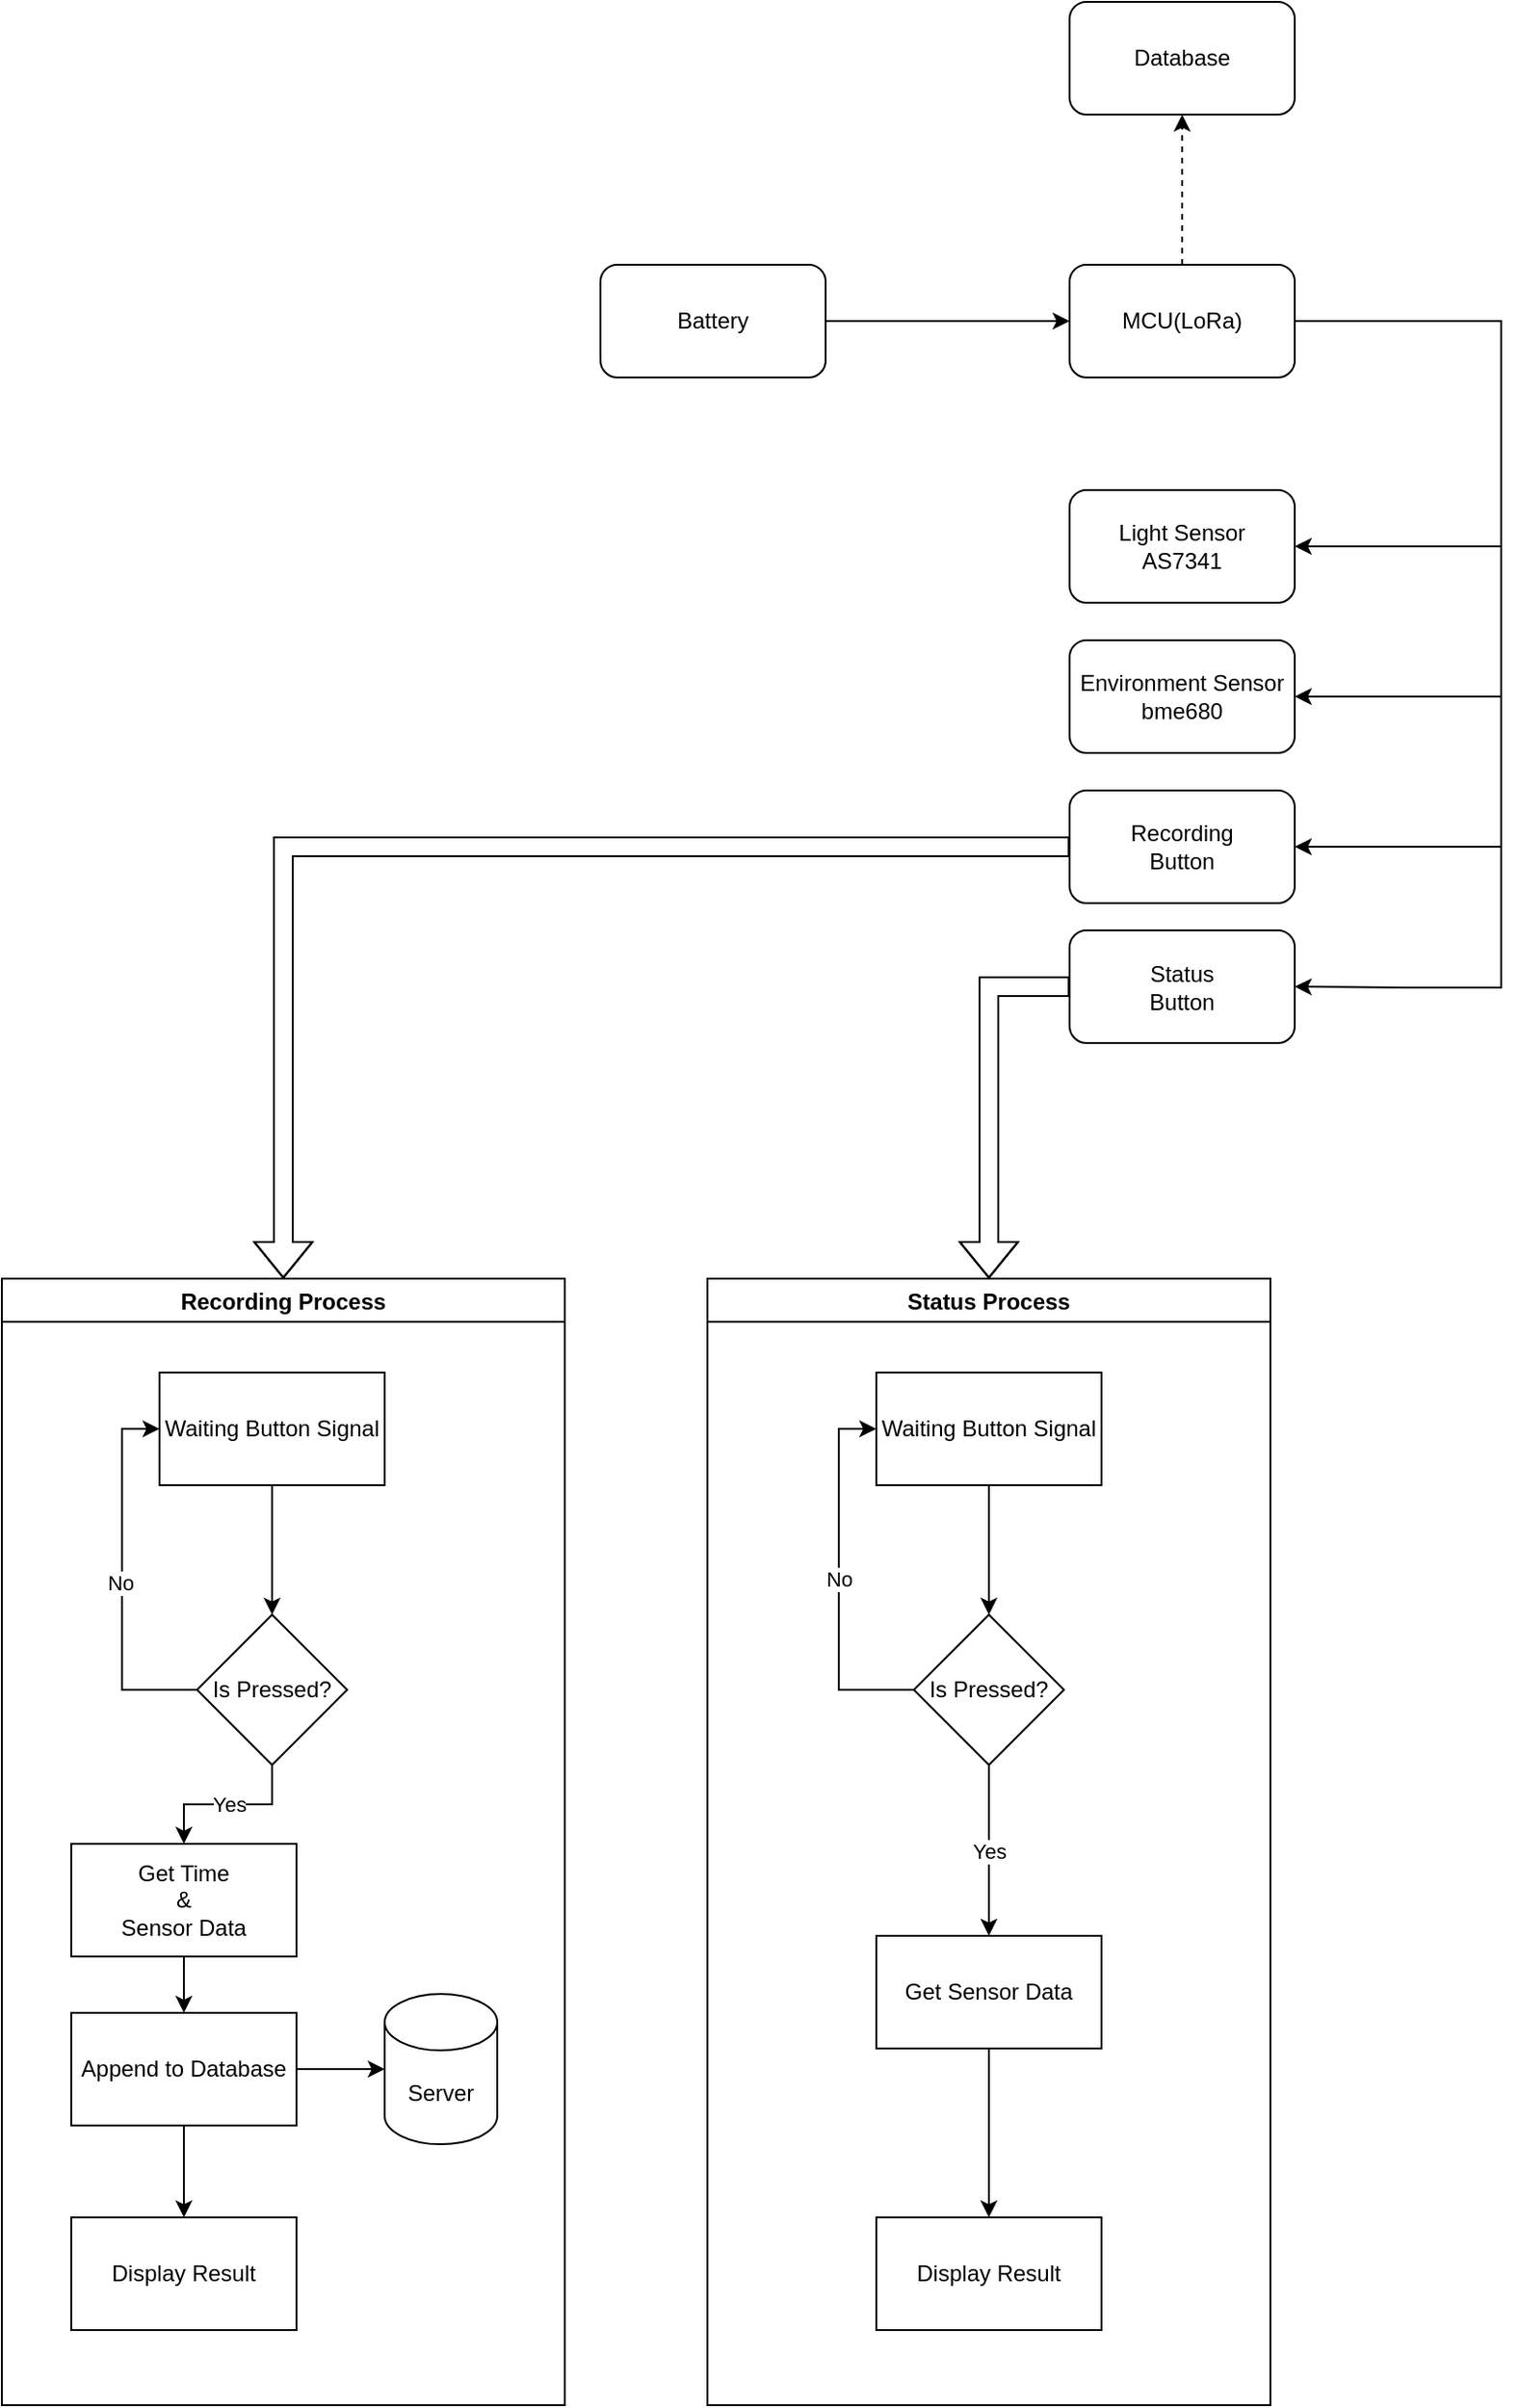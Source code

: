 <mxfile version="20.3.0" type="device"><diagram id="iiiYsfqEbLkZNBLvUfQb" name="Page-1"><mxGraphModel dx="657" dy="478" grid="1" gridSize="10" guides="1" tooltips="1" connect="1" arrows="1" fold="1" page="1" pageScale="1" pageWidth="1169" pageHeight="1654" math="0" shadow="0"><root><mxCell id="0"/><mxCell id="1" parent="0"/><mxCell id="lF3k1K2gppJFDfMTWp62-12" style="edgeStyle=orthogonalEdgeStyle;rounded=0;orthogonalLoop=1;jettySize=auto;html=1;entryX=1;entryY=0.5;entryDx=0;entryDy=0;" parent="1" source="lF3k1K2gppJFDfMTWp62-1" target="lF3k1K2gppJFDfMTWp62-5" edge="1"><mxGeometry relative="1" as="geometry"><Array as="points"><mxPoint x="969" y="200"/><mxPoint x="969" y="480"/></Array></mxGeometry></mxCell><mxCell id="lF3k1K2gppJFDfMTWp62-17" value="" style="edgeStyle=orthogonalEdgeStyle;rounded=0;jumpStyle=arc;orthogonalLoop=1;jettySize=auto;html=1;dashed=1;" parent="1" source="lF3k1K2gppJFDfMTWp62-1" target="lF3k1K2gppJFDfMTWp62-16" edge="1"><mxGeometry relative="1" as="geometry"/></mxCell><mxCell id="lF3k1K2gppJFDfMTWp62-23" style="edgeStyle=orthogonalEdgeStyle;rounded=0;jumpStyle=arc;orthogonalLoop=1;jettySize=auto;html=1;entryX=1;entryY=0.5;entryDx=0;entryDy=0;" parent="1" source="lF3k1K2gppJFDfMTWp62-1" target="lF3k1K2gppJFDfMTWp62-15" edge="1"><mxGeometry relative="1" as="geometry"><Array as="points"><mxPoint x="969" y="200"/><mxPoint x="969" y="320"/></Array></mxGeometry></mxCell><mxCell id="lF3k1K2gppJFDfMTWp62-24" style="edgeStyle=orthogonalEdgeStyle;rounded=0;jumpStyle=arc;orthogonalLoop=1;jettySize=auto;html=1;entryX=1;entryY=0.5;entryDx=0;entryDy=0;" parent="1" source="lF3k1K2gppJFDfMTWp62-1" target="lF3k1K2gppJFDfMTWp62-22" edge="1"><mxGeometry relative="1" as="geometry"><Array as="points"><mxPoint x="969" y="200"/><mxPoint x="969" y="400"/></Array></mxGeometry></mxCell><mxCell id="lF3k1K2gppJFDfMTWp62-1" value="MCU(LoRa)" style="rounded=1;whiteSpace=wrap;html=1;" parent="1" vertex="1"><mxGeometry x="739" y="170" width="120" height="60" as="geometry"/></mxCell><mxCell id="lGkVQAoKxjBddBlQI22U-4" style="edgeStyle=orthogonalEdgeStyle;rounded=0;orthogonalLoop=1;jettySize=auto;html=1;exitX=0;exitY=0.5;exitDx=0;exitDy=0;entryX=0.5;entryY=0;entryDx=0;entryDy=0;shape=flexArrow;strokeWidth=1;" edge="1" parent="1" source="lF3k1K2gppJFDfMTWp62-5" target="lGkVQAoKxjBddBlQI22U-6"><mxGeometry relative="1" as="geometry"><mxPoint x="509" y="630" as="targetPoint"/></mxGeometry></mxCell><mxCell id="lF3k1K2gppJFDfMTWp62-5" value="Recording&lt;br&gt;Button" style="whiteSpace=wrap;html=1;rounded=1;" parent="1" vertex="1"><mxGeometry x="739" y="450" width="120" height="60" as="geometry"/></mxCell><mxCell id="lGkVQAoKxjBddBlQI22U-1" style="edgeStyle=orthogonalEdgeStyle;rounded=0;orthogonalLoop=1;jettySize=auto;html=1;entryX=0;entryY=0.5;entryDx=0;entryDy=0;" edge="1" parent="1" source="lF3k1K2gppJFDfMTWp62-7" target="lF3k1K2gppJFDfMTWp62-1"><mxGeometry relative="1" as="geometry"/></mxCell><mxCell id="lF3k1K2gppJFDfMTWp62-7" value="Battery" style="whiteSpace=wrap;html=1;rounded=1;" parent="1" vertex="1"><mxGeometry x="489" y="170" width="120" height="60" as="geometry"/></mxCell><mxCell id="lF3k1K2gppJFDfMTWp62-15" value="Light Sensor&lt;br&gt;AS7341" style="whiteSpace=wrap;html=1;rounded=1;" parent="1" vertex="1"><mxGeometry x="739" y="290" width="120" height="60" as="geometry"/></mxCell><mxCell id="lF3k1K2gppJFDfMTWp62-16" value="Database" style="whiteSpace=wrap;html=1;rounded=1;" parent="1" vertex="1"><mxGeometry x="739" y="30" width="120" height="60" as="geometry"/></mxCell><mxCell id="lF3k1K2gppJFDfMTWp62-22" value="Environment Sensor&lt;br&gt;bme680" style="whiteSpace=wrap;html=1;rounded=1;" parent="1" vertex="1"><mxGeometry x="739" y="370" width="120" height="60" as="geometry"/></mxCell><mxCell id="lGkVQAoKxjBddBlQI22U-8" style="edgeStyle=orthogonalEdgeStyle;rounded=0;orthogonalLoop=1;jettySize=auto;html=1;exitX=0;exitY=0.5;exitDx=0;exitDy=0;entryX=0.5;entryY=0;entryDx=0;entryDy=0;shape=flexArrow;" edge="1" parent="1" source="lGkVQAoKxjBddBlQI22U-2" target="lGkVQAoKxjBddBlQI22U-7"><mxGeometry relative="1" as="geometry"/></mxCell><mxCell id="lGkVQAoKxjBddBlQI22U-2" value="Status&lt;br&gt;Button" style="whiteSpace=wrap;html=1;rounded=1;" vertex="1" parent="1"><mxGeometry x="739" y="524.5" width="120" height="60" as="geometry"/></mxCell><mxCell id="lGkVQAoKxjBddBlQI22U-3" style="edgeStyle=orthogonalEdgeStyle;rounded=0;orthogonalLoop=1;jettySize=auto;html=1;entryX=1;entryY=0.5;entryDx=0;entryDy=0;" edge="1" parent="1" source="lF3k1K2gppJFDfMTWp62-1" target="lGkVQAoKxjBddBlQI22U-2"><mxGeometry relative="1" as="geometry"><Array as="points"><mxPoint x="969" y="200"/><mxPoint x="969" y="555"/><mxPoint x="919" y="555"/></Array><mxPoint x="859" y="200" as="sourcePoint"/><mxPoint x="829" y="650" as="targetPoint"/></mxGeometry></mxCell><mxCell id="lGkVQAoKxjBddBlQI22U-6" value="Recording Process" style="swimlane;" vertex="1" parent="1"><mxGeometry x="170" y="710" width="300" height="600" as="geometry"/></mxCell><mxCell id="lGkVQAoKxjBddBlQI22U-11" style="edgeStyle=orthogonalEdgeStyle;rounded=0;orthogonalLoop=1;jettySize=auto;html=1;entryX=0.5;entryY=0;entryDx=0;entryDy=0;strokeWidth=1;exitX=0.5;exitY=1;exitDx=0;exitDy=0;" edge="1" parent="lGkVQAoKxjBddBlQI22U-6" source="lGkVQAoKxjBddBlQI22U-13" target="lGkVQAoKxjBddBlQI22U-10"><mxGeometry relative="1" as="geometry"><mxPoint x="144.053" y="150" as="sourcePoint"/></mxGeometry></mxCell><mxCell id="lGkVQAoKxjBddBlQI22U-14" value="Yes" style="edgeStyle=orthogonalEdgeStyle;rounded=0;orthogonalLoop=1;jettySize=auto;html=1;entryX=0.5;entryY=0;entryDx=0;entryDy=0;strokeWidth=1;exitX=0.5;exitY=1;exitDx=0;exitDy=0;" edge="1" parent="lGkVQAoKxjBddBlQI22U-6" source="lGkVQAoKxjBddBlQI22U-10" target="lGkVQAoKxjBddBlQI22U-12"><mxGeometry relative="1" as="geometry"><mxPoint x="144.053" y="279.997" as="sourcePoint"/></mxGeometry></mxCell><mxCell id="lGkVQAoKxjBddBlQI22U-17" style="edgeStyle=orthogonalEdgeStyle;rounded=0;orthogonalLoop=1;jettySize=auto;html=1;entryX=0;entryY=0.5;entryDx=0;entryDy=0;strokeWidth=1;" edge="1" parent="lGkVQAoKxjBddBlQI22U-6" source="lGkVQAoKxjBddBlQI22U-10" target="lGkVQAoKxjBddBlQI22U-13"><mxGeometry relative="1" as="geometry"><Array as="points"><mxPoint x="64" y="219"/><mxPoint x="64" y="80"/></Array></mxGeometry></mxCell><mxCell id="lGkVQAoKxjBddBlQI22U-31" value="No" style="edgeLabel;html=1;align=center;verticalAlign=middle;resizable=0;points=[];" vertex="1" connectable="0" parent="lGkVQAoKxjBddBlQI22U-17"><mxGeometry x="-0.02" y="1" relative="1" as="geometry"><mxPoint as="offset"/></mxGeometry></mxCell><mxCell id="lGkVQAoKxjBddBlQI22U-10" value="Is Pressed?" style="rhombus;whiteSpace=wrap;html=1;" vertex="1" parent="lGkVQAoKxjBddBlQI22U-6"><mxGeometry x="104" y="179" width="80" height="80" as="geometry"/></mxCell><mxCell id="lGkVQAoKxjBddBlQI22U-16" style="edgeStyle=orthogonalEdgeStyle;rounded=0;orthogonalLoop=1;jettySize=auto;html=1;entryX=0.5;entryY=0;entryDx=0;entryDy=0;strokeWidth=1;" edge="1" parent="lGkVQAoKxjBddBlQI22U-6" source="lGkVQAoKxjBddBlQI22U-12" target="lGkVQAoKxjBddBlQI22U-15"><mxGeometry relative="1" as="geometry"/></mxCell><mxCell id="lGkVQAoKxjBddBlQI22U-12" value="Get Time&lt;br&gt;&amp;amp;&lt;br&gt;Sensor Data" style="rounded=0;whiteSpace=wrap;html=1;" vertex="1" parent="lGkVQAoKxjBddBlQI22U-6"><mxGeometry x="37" y="301.05" width="120" height="60" as="geometry"/></mxCell><mxCell id="lGkVQAoKxjBddBlQI22U-13" value="Waiting Button Signal" style="rounded=0;whiteSpace=wrap;html=1;" vertex="1" parent="lGkVQAoKxjBddBlQI22U-6"><mxGeometry x="84" y="50" width="120" height="60" as="geometry"/></mxCell><mxCell id="lGkVQAoKxjBddBlQI22U-19" style="edgeStyle=orthogonalEdgeStyle;rounded=0;orthogonalLoop=1;jettySize=auto;html=1;entryX=0;entryY=0.5;entryDx=0;entryDy=0;entryPerimeter=0;strokeWidth=1;" edge="1" parent="lGkVQAoKxjBddBlQI22U-6" source="lGkVQAoKxjBddBlQI22U-15" target="lGkVQAoKxjBddBlQI22U-18"><mxGeometry relative="1" as="geometry"/></mxCell><mxCell id="lGkVQAoKxjBddBlQI22U-22" style="edgeStyle=orthogonalEdgeStyle;rounded=0;orthogonalLoop=1;jettySize=auto;html=1;entryX=0.5;entryY=0;entryDx=0;entryDy=0;strokeWidth=1;" edge="1" parent="lGkVQAoKxjBddBlQI22U-6" source="lGkVQAoKxjBddBlQI22U-15" target="lGkVQAoKxjBddBlQI22U-21"><mxGeometry relative="1" as="geometry"/></mxCell><mxCell id="lGkVQAoKxjBddBlQI22U-15" value="Append to Database" style="rounded=0;whiteSpace=wrap;html=1;" vertex="1" parent="lGkVQAoKxjBddBlQI22U-6"><mxGeometry x="37" y="391.05" width="120" height="60" as="geometry"/></mxCell><mxCell id="lGkVQAoKxjBddBlQI22U-18" value="Server" style="shape=cylinder3;whiteSpace=wrap;html=1;boundedLbl=1;backgroundOutline=1;size=15;" vertex="1" parent="lGkVQAoKxjBddBlQI22U-6"><mxGeometry x="204" y="381.05" width="60" height="80" as="geometry"/></mxCell><mxCell id="lGkVQAoKxjBddBlQI22U-21" value="Display Result" style="rounded=0;whiteSpace=wrap;html=1;" vertex="1" parent="lGkVQAoKxjBddBlQI22U-6"><mxGeometry x="37" y="500" width="120" height="60" as="geometry"/></mxCell><mxCell id="lGkVQAoKxjBddBlQI22U-7" value="Status Process" style="swimlane;" vertex="1" parent="1"><mxGeometry x="546" y="710" width="300" height="600" as="geometry"/></mxCell><mxCell id="lGkVQAoKxjBddBlQI22U-25" value="Is Pressed?" style="rhombus;whiteSpace=wrap;html=1;" vertex="1" parent="lGkVQAoKxjBddBlQI22U-7"><mxGeometry x="110" y="179" width="80" height="80" as="geometry"/></mxCell><mxCell id="lGkVQAoKxjBddBlQI22U-26" value="Waiting Button Signal" style="rounded=0;whiteSpace=wrap;html=1;" vertex="1" parent="lGkVQAoKxjBddBlQI22U-7"><mxGeometry x="90" y="50" width="120" height="60" as="geometry"/></mxCell><mxCell id="lGkVQAoKxjBddBlQI22U-23" style="edgeStyle=orthogonalEdgeStyle;rounded=0;orthogonalLoop=1;jettySize=auto;html=1;entryX=0.5;entryY=0;entryDx=0;entryDy=0;strokeWidth=1;exitX=0.5;exitY=1;exitDx=0;exitDy=0;" edge="1" parent="lGkVQAoKxjBddBlQI22U-7" source="lGkVQAoKxjBddBlQI22U-26" target="lGkVQAoKxjBddBlQI22U-25"><mxGeometry relative="1" as="geometry"><mxPoint x="127.053" y="-470" as="sourcePoint"/></mxGeometry></mxCell><mxCell id="lGkVQAoKxjBddBlQI22U-24" value="No" style="edgeStyle=orthogonalEdgeStyle;rounded=0;orthogonalLoop=1;jettySize=auto;html=1;entryX=0;entryY=0.5;entryDx=0;entryDy=0;strokeWidth=1;" edge="1" parent="lGkVQAoKxjBddBlQI22U-7" source="lGkVQAoKxjBddBlQI22U-25" target="lGkVQAoKxjBddBlQI22U-26"><mxGeometry relative="1" as="geometry"><Array as="points"><mxPoint x="70" y="219"/><mxPoint x="70" y="80"/></Array></mxGeometry></mxCell><mxCell id="lGkVQAoKxjBddBlQI22U-28" value="Get Sensor Data" style="rounded=0;whiteSpace=wrap;html=1;" vertex="1" parent="lGkVQAoKxjBddBlQI22U-7"><mxGeometry x="90.0" y="350" width="120" height="60" as="geometry"/></mxCell><mxCell id="lGkVQAoKxjBddBlQI22U-27" value="Yes" style="edgeStyle=orthogonalEdgeStyle;rounded=0;orthogonalLoop=1;jettySize=auto;html=1;strokeWidth=1;" edge="1" parent="lGkVQAoKxjBddBlQI22U-7" source="lGkVQAoKxjBddBlQI22U-25" target="lGkVQAoKxjBddBlQI22U-28"><mxGeometry relative="1" as="geometry"><mxPoint x="150.0" y="290" as="targetPoint"/></mxGeometry></mxCell><mxCell id="lGkVQAoKxjBddBlQI22U-29" value="Display Result" style="rounded=0;whiteSpace=wrap;html=1;" vertex="1" parent="lGkVQAoKxjBddBlQI22U-7"><mxGeometry x="90.0" y="500" width="120" height="60" as="geometry"/></mxCell><mxCell id="lGkVQAoKxjBddBlQI22U-30" value="" style="edgeStyle=orthogonalEdgeStyle;rounded=0;orthogonalLoop=1;jettySize=auto;html=1;strokeWidth=1;" edge="1" parent="lGkVQAoKxjBddBlQI22U-7" source="lGkVQAoKxjBddBlQI22U-28" target="lGkVQAoKxjBddBlQI22U-29"><mxGeometry relative="1" as="geometry"/></mxCell></root></mxGraphModel></diagram></mxfile>
